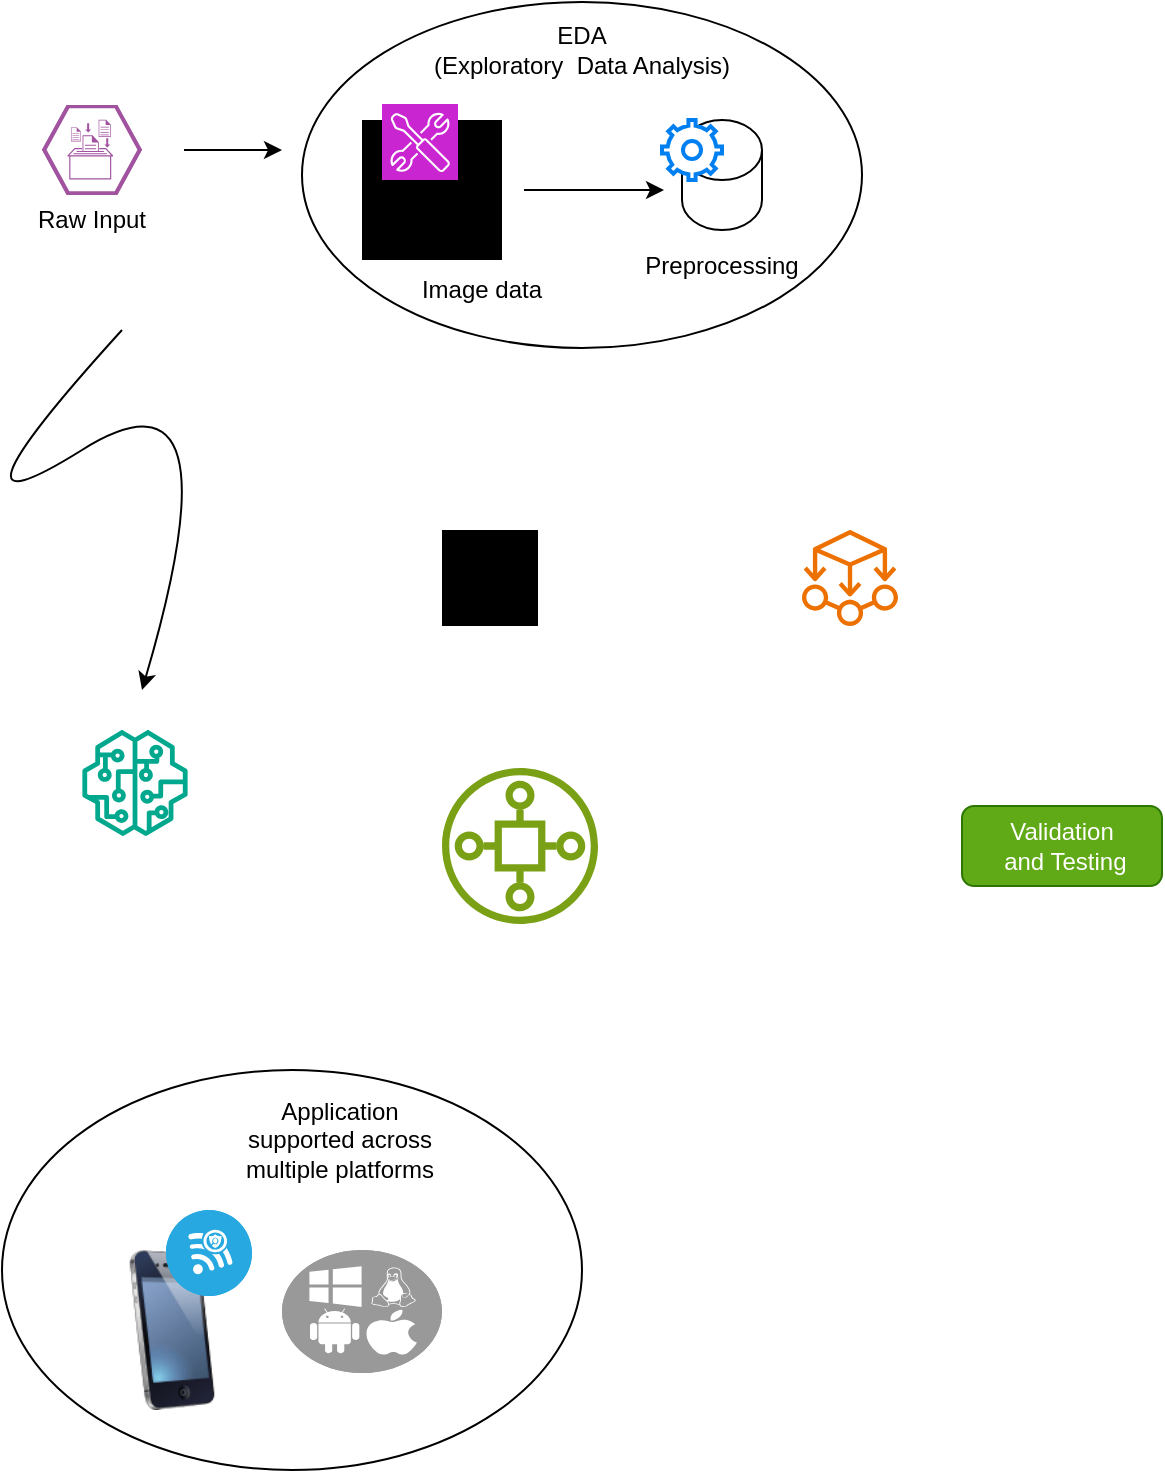 <mxfile version="24.5.4" type="github">
  <diagram name="Page-1" id="2YBvvXClWsGukQMizWep">
    <mxGraphModel dx="880" dy="479" grid="1" gridSize="10" guides="1" tooltips="1" connect="1" arrows="1" fold="1" page="1" pageScale="1" pageWidth="850" pageHeight="1100" math="0" shadow="0">
      <root>
        <mxCell id="0" />
        <mxCell id="1" parent="0" />
        <mxCell id="2dmpp8sBlBEj3byJu3uw-21" value="" style="ellipse;whiteSpace=wrap;html=1;" vertex="1" parent="1">
          <mxGeometry x="120" y="560" width="290" height="200" as="geometry" />
        </mxCell>
        <mxCell id="2dmpp8sBlBEj3byJu3uw-17" value="" style="ellipse;whiteSpace=wrap;html=1;" vertex="1" parent="1">
          <mxGeometry x="270" y="26" width="280" height="173" as="geometry" />
        </mxCell>
        <mxCell id="2dmpp8sBlBEj3byJu3uw-2" value="" style="shape=cylinder3;whiteSpace=wrap;html=1;boundedLbl=1;backgroundOutline=1;size=15;" vertex="1" parent="1">
          <mxGeometry x="460" y="85" width="40" height="55" as="geometry" />
        </mxCell>
        <mxCell id="2dmpp8sBlBEj3byJu3uw-3" style="edgeStyle=orthogonalEdgeStyle;rounded=0;orthogonalLoop=1;jettySize=auto;html=1;exitX=1;exitY=0.5;exitDx=0;exitDy=0;" edge="1" parent="1">
          <mxGeometry relative="1" as="geometry">
            <mxPoint x="451" y="120" as="targetPoint" />
            <mxPoint x="381" y="120" as="sourcePoint" />
          </mxGeometry>
        </mxCell>
        <mxCell id="2dmpp8sBlBEj3byJu3uw-4" value="" style="shape=image;html=1;verticalAlign=top;verticalLabelPosition=bottom;labelBackgroundColor=#ffffff;imageAspect=0;aspect=fixed;image=https://cdn0.iconfinder.com/data/icons/web-development-and-studio/512/46_Analysis_analytic_analytics_chart_data_graph-128.png;imageBackground=#000000;" vertex="1" parent="1">
          <mxGeometry x="300" y="85" width="70" height="70" as="geometry" />
        </mxCell>
        <mxCell id="2dmpp8sBlBEj3byJu3uw-6" value="" style="shape=image;html=1;verticalAlign=top;verticalLabelPosition=bottom;labelBackgroundColor=#ffffff;imageAspect=0;aspect=fixed;image=https://cdn0.iconfinder.com/data/icons/web-development-and-studio/512/30_Graph_Analysis_analytic_analytics_chart_data-128.png;imageBackground=#000000;" vertex="1" parent="1">
          <mxGeometry x="340" y="290" width="48" height="48" as="geometry" />
        </mxCell>
        <mxCell id="2dmpp8sBlBEj3byJu3uw-7" value="" style="html=1;verticalLabelPosition=bottom;align=center;labelBackgroundColor=#ffffff;verticalAlign=top;strokeWidth=2;strokeColor=#0080F0;shadow=0;dashed=0;shape=mxgraph.ios7.icons.settings;" vertex="1" parent="1">
          <mxGeometry x="450" y="85" width="30" height="30" as="geometry" />
        </mxCell>
        <mxCell id="2dmpp8sBlBEj3byJu3uw-8" value="" style="sketch=0;outlineConnect=0;fontColor=#232F3E;gradientColor=none;fillColor=#ED7100;strokeColor=none;dashed=0;verticalLabelPosition=bottom;verticalAlign=top;align=center;html=1;fontSize=12;fontStyle=0;aspect=fixed;pointerEvents=1;shape=mxgraph.aws4.ec2_aws_microservice_extractor_for_net;" vertex="1" parent="1">
          <mxGeometry x="520" y="290" width="48" height="48" as="geometry" />
        </mxCell>
        <mxCell id="2dmpp8sBlBEj3byJu3uw-9" value="" style="sketch=0;outlineConnect=0;fontColor=#232F3E;gradientColor=none;fillColor=#01A88D;strokeColor=none;dashed=0;verticalLabelPosition=bottom;verticalAlign=top;align=center;html=1;fontSize=12;fontStyle=0;aspect=fixed;pointerEvents=1;shape=mxgraph.aws4.sagemaker_model;" vertex="1" parent="1">
          <mxGeometry x="160" y="390" width="53" height="53" as="geometry" />
        </mxCell>
        <mxCell id="2dmpp8sBlBEj3byJu3uw-10" value="" style="sketch=0;outlineConnect=0;fontColor=#232F3E;gradientColor=none;fillColor=#7AA116;strokeColor=none;dashed=0;verticalLabelPosition=bottom;verticalAlign=top;align=center;html=1;fontSize=12;fontStyle=0;aspect=fixed;pointerEvents=1;shape=mxgraph.aws4.iot_sitewise_asset_model;" vertex="1" parent="1">
          <mxGeometry x="340" y="409" width="78" height="78" as="geometry" />
        </mxCell>
        <mxCell id="2dmpp8sBlBEj3byJu3uw-11" value="Validation&lt;div&gt;&amp;nbsp;and Testing&lt;/div&gt;" style="rounded=1;whiteSpace=wrap;html=1;fillColor=#60a917;strokeColor=#2D7600;fontColor=#ffffff;" vertex="1" parent="1">
          <mxGeometry x="600" y="428" width="100" height="40" as="geometry" />
        </mxCell>
        <mxCell id="2dmpp8sBlBEj3byJu3uw-12" value="" style="sketch=0;points=[[0,0,0],[0.25,0,0],[0.5,0,0],[0.75,0,0],[1,0,0],[0,1,0],[0.25,1,0],[0.5,1,0],[0.75,1,0],[1,1,0],[0,0.25,0],[0,0.5,0],[0,0.75,0],[1,0.25,0],[1,0.5,0],[1,0.75,0]];outlineConnect=0;fontColor=#232F3E;fillColor=#C925D1;strokeColor=#ffffff;dashed=0;verticalLabelPosition=bottom;verticalAlign=top;align=center;html=1;fontSize=12;fontStyle=0;aspect=fixed;shape=mxgraph.aws4.resourceIcon;resIcon=mxgraph.aws4.developer_tools;" vertex="1" parent="1">
          <mxGeometry x="310" y="77" width="38" height="38" as="geometry" />
        </mxCell>
        <mxCell id="2dmpp8sBlBEj3byJu3uw-15" value="" style="verticalLabelPosition=bottom;sketch=0;html=1;fillColor=#A153A0;strokeColor=#ffffff;verticalAlign=top;align=center;points=[[0,0.5,0],[0.125,0.25,0],[0.25,0,0],[0.5,0,0],[0.75,0,0],[0.875,0.25,0],[1,0.5,0],[0.875,0.75,0],[0.75,1,0],[0.5,1,0],[0.125,0.75,0]];pointerEvents=1;shape=mxgraph.cisco_safe.compositeIcon;bgIcon=mxgraph.cisco_safe.design.blank_device;resIcon=mxgraph.cisco_safe.design.log_collector_2;" vertex="1" parent="1">
          <mxGeometry x="140" y="77.5" width="50" height="45" as="geometry" />
        </mxCell>
        <mxCell id="2dmpp8sBlBEj3byJu3uw-16" value="Raw Input" style="text;html=1;align=center;verticalAlign=middle;whiteSpace=wrap;rounded=0;" vertex="1" parent="1">
          <mxGeometry x="135" y="120" width="60" height="30" as="geometry" />
        </mxCell>
        <mxCell id="2dmpp8sBlBEj3byJu3uw-18" value="" style="image;html=1;image=img/lib/clip_art/telecommunication/iPhone_128x128.png" vertex="1" parent="1">
          <mxGeometry x="165" y="650" width="80" height="80" as="geometry" />
        </mxCell>
        <mxCell id="2dmpp8sBlBEj3byJu3uw-19" value="" style="fillColor=#999999;verticalLabelPosition=bottom;sketch=0;html=1;strokeColor=#ffffff;verticalAlign=top;align=center;points=[[0.145,0.145,0],[0.5,0,0],[0.855,0.145,0],[1,0.5,0],[0.855,0.855,0],[0.5,1,0],[0.145,0.855,0],[0,0.5,0]];pointerEvents=1;shape=mxgraph.cisco_safe.compositeIcon;bgIcon=ellipse;resIcon=mxgraph.cisco_safe.capability.standardized_system_images;" vertex="1" parent="1">
          <mxGeometry x="260" y="650" width="80" height="61.5" as="geometry" />
        </mxCell>
        <mxCell id="2dmpp8sBlBEj3byJu3uw-20" value="" style="fillColor=#28A8E0;verticalLabelPosition=bottom;sketch=0;html=1;strokeColor=#ffffff;verticalAlign=top;align=center;points=[[0.145,0.145,0],[0.5,0,0],[0.855,0.145,0],[1,0.5,0],[0.855,0.855,0],[0.5,1,0],[0.145,0.855,0],[0,0.5,0]];pointerEvents=1;shape=mxgraph.cisco_safe.compositeIcon;bgIcon=ellipse;resIcon=mxgraph.cisco_safe.capability.wireless_intrusion_prevention_system;" vertex="1" parent="1">
          <mxGeometry x="202" y="630" width="43" height="43" as="geometry" />
        </mxCell>
        <mxCell id="2dmpp8sBlBEj3byJu3uw-22" value="Application supported across multiple platforms" style="text;html=1;align=center;verticalAlign=middle;whiteSpace=wrap;rounded=0;" vertex="1" parent="1">
          <mxGeometry x="234" y="580" width="110" height="30" as="geometry" />
        </mxCell>
        <mxCell id="2dmpp8sBlBEj3byJu3uw-23" value="EDA&lt;div&gt;(Exploratory&amp;nbsp; Data Analysis)&lt;/div&gt;" style="text;html=1;align=center;verticalAlign=middle;whiteSpace=wrap;rounded=0;" vertex="1" parent="1">
          <mxGeometry x="330" y="30" width="160" height="40" as="geometry" />
        </mxCell>
        <mxCell id="2dmpp8sBlBEj3byJu3uw-24" value="Image data" style="text;html=1;align=center;verticalAlign=middle;whiteSpace=wrap;rounded=0;" vertex="1" parent="1">
          <mxGeometry x="320" y="155" width="80" height="30" as="geometry" />
        </mxCell>
        <mxCell id="2dmpp8sBlBEj3byJu3uw-25" value="Preprocessing" style="text;html=1;align=center;verticalAlign=middle;whiteSpace=wrap;rounded=0;" vertex="1" parent="1">
          <mxGeometry x="450" y="142.5" width="60" height="30" as="geometry" />
        </mxCell>
        <mxCell id="2dmpp8sBlBEj3byJu3uw-26" style="edgeStyle=orthogonalEdgeStyle;rounded=0;orthogonalLoop=1;jettySize=auto;html=1;exitX=1;exitY=0.5;exitDx=0;exitDy=0;" edge="1" parent="1">
          <mxGeometry relative="1" as="geometry">
            <mxPoint x="260" y="100" as="targetPoint" />
            <mxPoint x="211" y="100" as="sourcePoint" />
          </mxGeometry>
        </mxCell>
        <mxCell id="2dmpp8sBlBEj3byJu3uw-28" value="" style="curved=1;endArrow=classic;html=1;rounded=0;" edge="1" parent="1">
          <mxGeometry width="50" height="50" relative="1" as="geometry">
            <mxPoint x="180" y="190" as="sourcePoint" />
            <mxPoint x="190" y="370" as="targetPoint" />
            <Array as="points">
              <mxPoint x="80" y="300" />
              <mxPoint x="240" y="200" />
            </Array>
          </mxGeometry>
        </mxCell>
      </root>
    </mxGraphModel>
  </diagram>
</mxfile>
